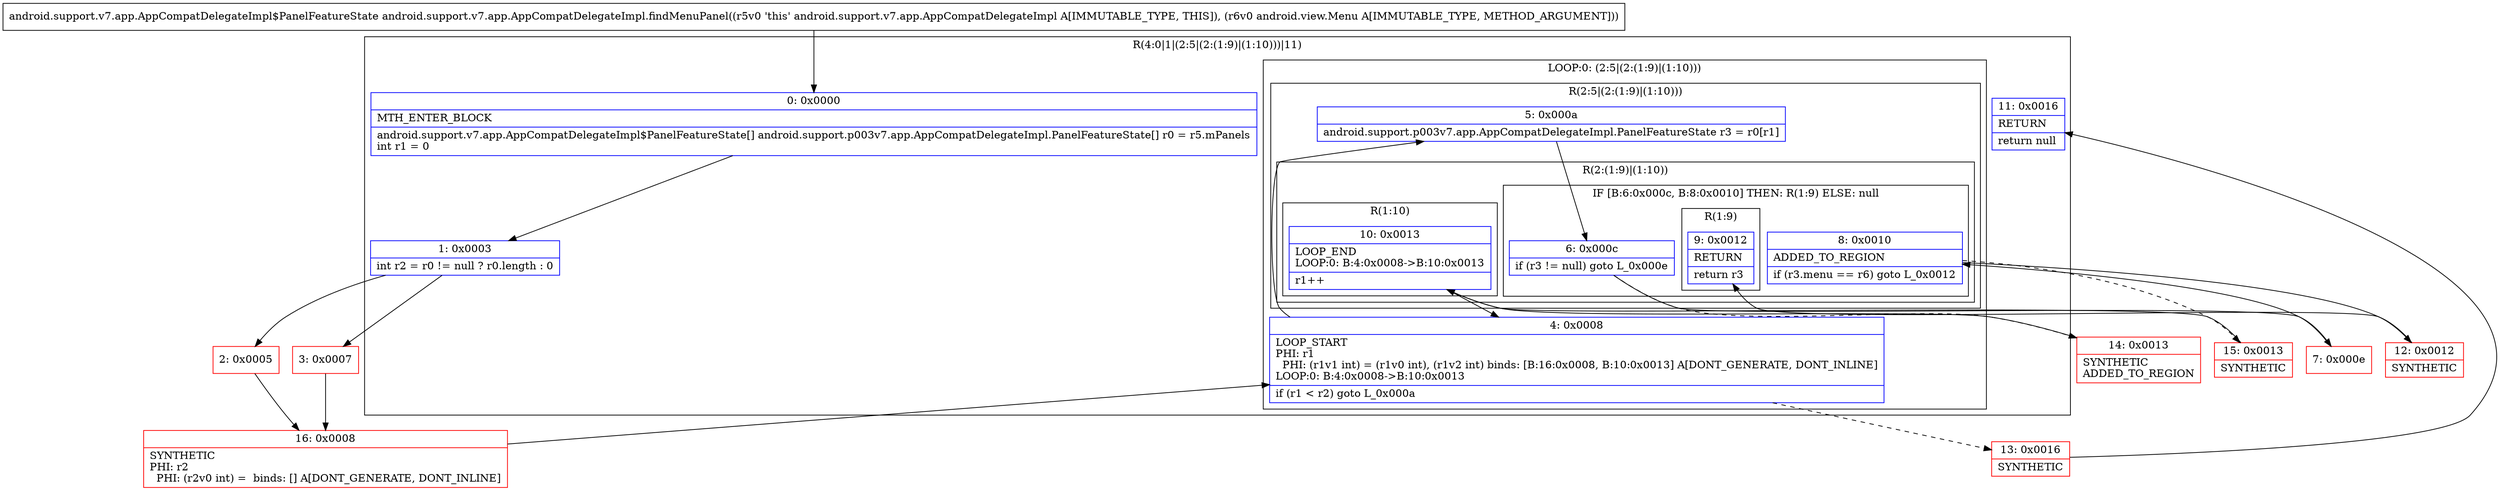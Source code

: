 digraph "CFG forandroid.support.v7.app.AppCompatDelegateImpl.findMenuPanel(Landroid\/view\/Menu;)Landroid\/support\/v7\/app\/AppCompatDelegateImpl$PanelFeatureState;" {
subgraph cluster_Region_1910062851 {
label = "R(4:0|1|(2:5|(2:(1:9)|(1:10)))|11)";
node [shape=record,color=blue];
Node_0 [shape=record,label="{0\:\ 0x0000|MTH_ENTER_BLOCK\l|android.support.v7.app.AppCompatDelegateImpl$PanelFeatureState[] android.support.p003v7.app.AppCompatDelegateImpl.PanelFeatureState[] r0 = r5.mPanels\lint r1 = 0\l}"];
Node_1 [shape=record,label="{1\:\ 0x0003|int r2 = r0 != null ? r0.length : 0\l}"];
subgraph cluster_LoopRegion_1811735153 {
label = "LOOP:0: (2:5|(2:(1:9)|(1:10)))";
node [shape=record,color=blue];
Node_4 [shape=record,label="{4\:\ 0x0008|LOOP_START\lPHI: r1 \l  PHI: (r1v1 int) = (r1v0 int), (r1v2 int) binds: [B:16:0x0008, B:10:0x0013] A[DONT_GENERATE, DONT_INLINE]\lLOOP:0: B:4:0x0008\-\>B:10:0x0013\l|if (r1 \< r2) goto L_0x000a\l}"];
subgraph cluster_Region_1661504780 {
label = "R(2:5|(2:(1:9)|(1:10)))";
node [shape=record,color=blue];
Node_5 [shape=record,label="{5\:\ 0x000a|android.support.p003v7.app.AppCompatDelegateImpl.PanelFeatureState r3 = r0[r1]\l}"];
subgraph cluster_Region_438891432 {
label = "R(2:(1:9)|(1:10))";
node [shape=record,color=blue];
subgraph cluster_IfRegion_1915952521 {
label = "IF [B:6:0x000c, B:8:0x0010] THEN: R(1:9) ELSE: null";
node [shape=record,color=blue];
Node_6 [shape=record,label="{6\:\ 0x000c|if (r3 != null) goto L_0x000e\l}"];
Node_8 [shape=record,label="{8\:\ 0x0010|ADDED_TO_REGION\l|if (r3.menu == r6) goto L_0x0012\l}"];
subgraph cluster_Region_1442090542 {
label = "R(1:9)";
node [shape=record,color=blue];
Node_9 [shape=record,label="{9\:\ 0x0012|RETURN\l|return r3\l}"];
}
}
subgraph cluster_Region_1244267240 {
label = "R(1:10)";
node [shape=record,color=blue];
Node_10 [shape=record,label="{10\:\ 0x0013|LOOP_END\lLOOP:0: B:4:0x0008\-\>B:10:0x0013\l|r1++\l}"];
}
}
}
}
Node_11 [shape=record,label="{11\:\ 0x0016|RETURN\l|return null\l}"];
}
Node_2 [shape=record,color=red,label="{2\:\ 0x0005}"];
Node_3 [shape=record,color=red,label="{3\:\ 0x0007}"];
Node_7 [shape=record,color=red,label="{7\:\ 0x000e}"];
Node_12 [shape=record,color=red,label="{12\:\ 0x0012|SYNTHETIC\l}"];
Node_13 [shape=record,color=red,label="{13\:\ 0x0016|SYNTHETIC\l}"];
Node_14 [shape=record,color=red,label="{14\:\ 0x0013|SYNTHETIC\lADDED_TO_REGION\l}"];
Node_15 [shape=record,color=red,label="{15\:\ 0x0013|SYNTHETIC\l}"];
Node_16 [shape=record,color=red,label="{16\:\ 0x0008|SYNTHETIC\lPHI: r2 \l  PHI: (r2v0 int) =  binds: [] A[DONT_GENERATE, DONT_INLINE]\l}"];
MethodNode[shape=record,label="{android.support.v7.app.AppCompatDelegateImpl$PanelFeatureState android.support.v7.app.AppCompatDelegateImpl.findMenuPanel((r5v0 'this' android.support.v7.app.AppCompatDelegateImpl A[IMMUTABLE_TYPE, THIS]), (r6v0 android.view.Menu A[IMMUTABLE_TYPE, METHOD_ARGUMENT])) }"];
MethodNode -> Node_0;
Node_0 -> Node_1;
Node_1 -> Node_2;
Node_1 -> Node_3;
Node_4 -> Node_5;
Node_4 -> Node_13[style=dashed];
Node_5 -> Node_6;
Node_6 -> Node_7;
Node_6 -> Node_14[style=dashed];
Node_8 -> Node_12;
Node_8 -> Node_15[style=dashed];
Node_10 -> Node_4;
Node_2 -> Node_16;
Node_3 -> Node_16;
Node_7 -> Node_8;
Node_12 -> Node_9;
Node_13 -> Node_11;
Node_14 -> Node_10;
Node_15 -> Node_10;
Node_16 -> Node_4;
}

